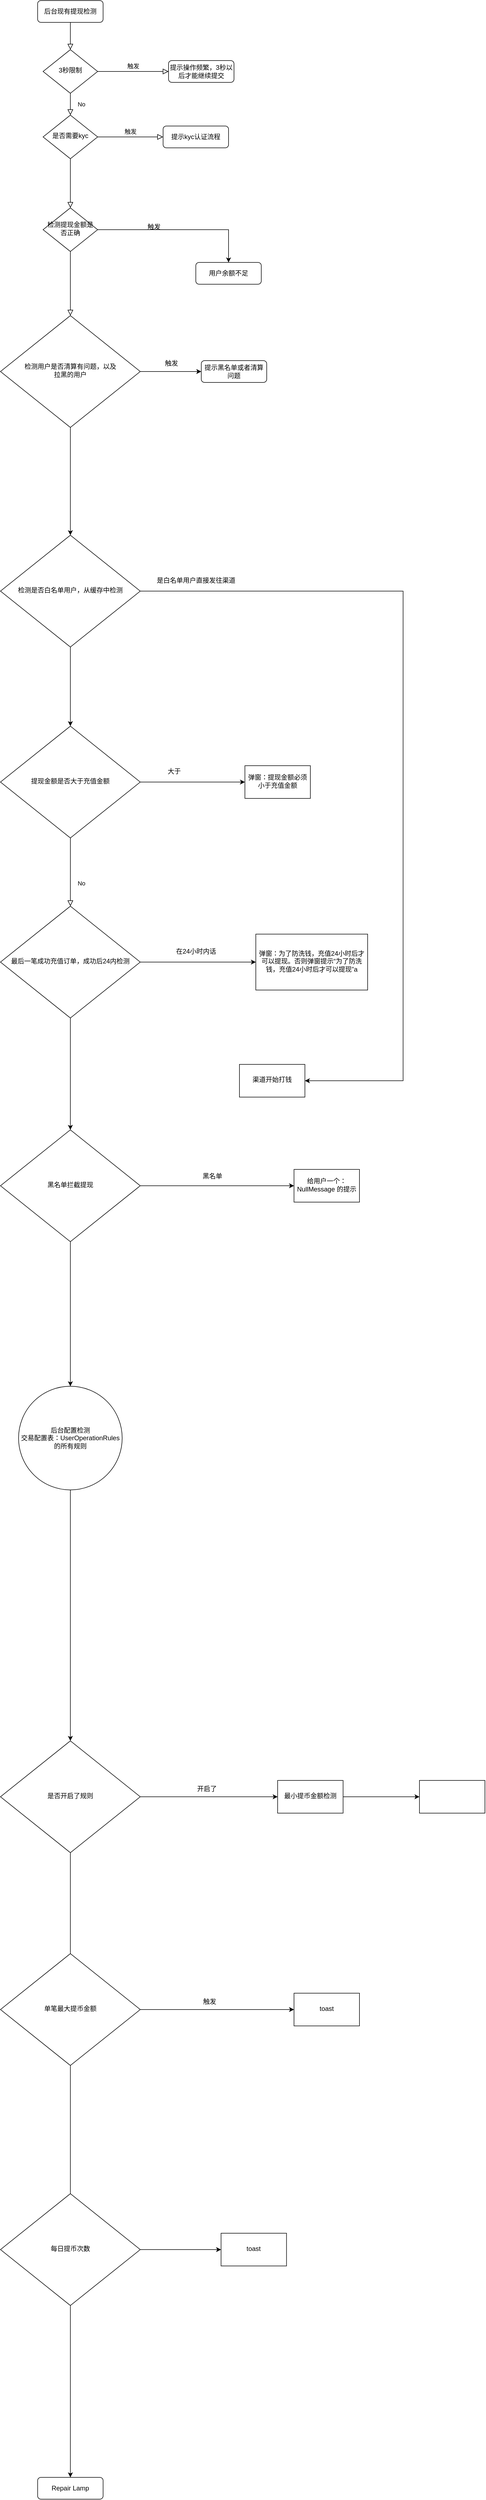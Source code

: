 <mxfile version="23.0.2" type="github">
  <diagram id="C5RBs43oDa-KdzZeNtuy" name="Page-1">
    <mxGraphModel dx="1314" dy="840" grid="1" gridSize="10" guides="1" tooltips="1" connect="1" arrows="1" fold="1" page="1" pageScale="1" pageWidth="827" pageHeight="1169" math="0" shadow="0">
      <root>
        <mxCell id="WIyWlLk6GJQsqaUBKTNV-0" />
        <mxCell id="WIyWlLk6GJQsqaUBKTNV-1" parent="WIyWlLk6GJQsqaUBKTNV-0" />
        <mxCell id="WIyWlLk6GJQsqaUBKTNV-2" value="" style="rounded=0;html=1;jettySize=auto;orthogonalLoop=1;fontSize=11;endArrow=block;endFill=0;endSize=8;strokeWidth=1;shadow=0;labelBackgroundColor=none;edgeStyle=orthogonalEdgeStyle;" parent="WIyWlLk6GJQsqaUBKTNV-1" source="WIyWlLk6GJQsqaUBKTNV-3" target="WIyWlLk6GJQsqaUBKTNV-6" edge="1">
          <mxGeometry relative="1" as="geometry" />
        </mxCell>
        <mxCell id="WIyWlLk6GJQsqaUBKTNV-3" value="后台现有提现检测" style="rounded=1;whiteSpace=wrap;html=1;fontSize=12;glass=0;strokeWidth=1;shadow=0;" parent="WIyWlLk6GJQsqaUBKTNV-1" vertex="1">
          <mxGeometry x="160" y="80" width="120" height="40" as="geometry" />
        </mxCell>
        <mxCell id="WIyWlLk6GJQsqaUBKTNV-4" value="No" style="rounded=0;html=1;jettySize=auto;orthogonalLoop=1;fontSize=11;endArrow=block;endFill=0;endSize=8;strokeWidth=1;shadow=0;labelBackgroundColor=none;edgeStyle=orthogonalEdgeStyle;" parent="WIyWlLk6GJQsqaUBKTNV-1" source="WIyWlLk6GJQsqaUBKTNV-6" target="WIyWlLk6GJQsqaUBKTNV-10" edge="1">
          <mxGeometry y="20" relative="1" as="geometry">
            <mxPoint as="offset" />
          </mxGeometry>
        </mxCell>
        <mxCell id="WIyWlLk6GJQsqaUBKTNV-5" value="触发" style="edgeStyle=orthogonalEdgeStyle;rounded=0;html=1;jettySize=auto;orthogonalLoop=1;fontSize=11;endArrow=block;endFill=0;endSize=8;strokeWidth=1;shadow=0;labelBackgroundColor=none;" parent="WIyWlLk6GJQsqaUBKTNV-1" source="WIyWlLk6GJQsqaUBKTNV-6" target="WIyWlLk6GJQsqaUBKTNV-7" edge="1">
          <mxGeometry y="10" relative="1" as="geometry">
            <mxPoint as="offset" />
          </mxGeometry>
        </mxCell>
        <mxCell id="WIyWlLk6GJQsqaUBKTNV-6" value="3秒限制" style="rhombus;whiteSpace=wrap;html=1;shadow=0;fontFamily=Helvetica;fontSize=12;align=center;strokeWidth=1;spacing=6;spacingTop=-4;" parent="WIyWlLk6GJQsqaUBKTNV-1" vertex="1">
          <mxGeometry x="170" y="170" width="100" height="80" as="geometry" />
        </mxCell>
        <mxCell id="WIyWlLk6GJQsqaUBKTNV-7" value="提示操作频繁，3秒以后才能继续提交" style="rounded=1;whiteSpace=wrap;html=1;fontSize=12;glass=0;strokeWidth=1;shadow=0;" parent="WIyWlLk6GJQsqaUBKTNV-1" vertex="1">
          <mxGeometry x="400" y="190" width="120" height="40" as="geometry" />
        </mxCell>
        <mxCell id="WIyWlLk6GJQsqaUBKTNV-8" value="No" style="rounded=0;html=1;jettySize=auto;orthogonalLoop=1;fontSize=11;endArrow=block;endFill=0;endSize=8;strokeWidth=1;shadow=0;labelBackgroundColor=none;edgeStyle=orthogonalEdgeStyle;entryX=0.5;entryY=0;entryDx=0;entryDy=0;" parent="WIyWlLk6GJQsqaUBKTNV-1" source="le7CtPeld823Pj0fUWE6-14" target="le7CtPeld823Pj0fUWE6-19" edge="1">
          <mxGeometry x="0.336" y="20" relative="1" as="geometry">
            <mxPoint as="offset" />
            <mxPoint x="270" y="1710" as="targetPoint" />
          </mxGeometry>
        </mxCell>
        <mxCell id="WIyWlLk6GJQsqaUBKTNV-9" value="触发" style="edgeStyle=orthogonalEdgeStyle;rounded=0;html=1;jettySize=auto;orthogonalLoop=1;fontSize=11;endArrow=block;endFill=0;endSize=8;strokeWidth=1;shadow=0;labelBackgroundColor=none;" parent="WIyWlLk6GJQsqaUBKTNV-1" source="WIyWlLk6GJQsqaUBKTNV-10" target="WIyWlLk6GJQsqaUBKTNV-12" edge="1">
          <mxGeometry y="10" relative="1" as="geometry">
            <mxPoint as="offset" />
          </mxGeometry>
        </mxCell>
        <mxCell id="WIyWlLk6GJQsqaUBKTNV-10" value="是否需要kyc" style="rhombus;whiteSpace=wrap;html=1;shadow=0;fontFamily=Helvetica;fontSize=12;align=center;strokeWidth=1;spacing=6;spacingTop=-4;" parent="WIyWlLk6GJQsqaUBKTNV-1" vertex="1">
          <mxGeometry x="170" y="290" width="100" height="80" as="geometry" />
        </mxCell>
        <mxCell id="WIyWlLk6GJQsqaUBKTNV-11" value="Repair Lamp" style="rounded=1;whiteSpace=wrap;html=1;fontSize=12;glass=0;strokeWidth=1;shadow=0;" parent="WIyWlLk6GJQsqaUBKTNV-1" vertex="1">
          <mxGeometry x="160.02" y="4620" width="120" height="40" as="geometry" />
        </mxCell>
        <mxCell id="WIyWlLk6GJQsqaUBKTNV-12" value="提示kyc认证流程" style="rounded=1;whiteSpace=wrap;html=1;fontSize=12;glass=0;strokeWidth=1;shadow=0;" parent="WIyWlLk6GJQsqaUBKTNV-1" vertex="1">
          <mxGeometry x="390" y="310" width="120" height="40" as="geometry" />
        </mxCell>
        <mxCell id="le7CtPeld823Pj0fUWE6-1" value="" style="rounded=0;html=1;jettySize=auto;orthogonalLoop=1;fontSize=11;endArrow=block;endFill=0;endSize=8;strokeWidth=1;shadow=0;labelBackgroundColor=none;edgeStyle=orthogonalEdgeStyle;" edge="1" parent="WIyWlLk6GJQsqaUBKTNV-1" source="WIyWlLk6GJQsqaUBKTNV-10" target="le7CtPeld823Pj0fUWE6-0">
          <mxGeometry x="0.333" y="20" relative="1" as="geometry">
            <mxPoint as="offset" />
            <mxPoint x="220" y="370" as="sourcePoint" />
            <mxPoint x="220" y="545" as="targetPoint" />
          </mxGeometry>
        </mxCell>
        <mxCell id="le7CtPeld823Pj0fUWE6-4" value="" style="edgeStyle=orthogonalEdgeStyle;rounded=0;orthogonalLoop=1;jettySize=auto;html=1;" edge="1" parent="WIyWlLk6GJQsqaUBKTNV-1" source="le7CtPeld823Pj0fUWE6-0" target="le7CtPeld823Pj0fUWE6-3">
          <mxGeometry relative="1" as="geometry" />
        </mxCell>
        <mxCell id="le7CtPeld823Pj0fUWE6-0" value="检测提现金额是否正确" style="rhombus;whiteSpace=wrap;html=1;shadow=0;fontFamily=Helvetica;fontSize=12;align=center;strokeWidth=1;spacing=6;spacingTop=-4;" vertex="1" parent="WIyWlLk6GJQsqaUBKTNV-1">
          <mxGeometry x="170" y="460" width="100" height="80" as="geometry" />
        </mxCell>
        <mxCell id="le7CtPeld823Pj0fUWE6-3" value="用户余额不足" style="rounded=1;whiteSpace=wrap;html=1;fontSize=12;glass=0;strokeWidth=1;shadow=0;" vertex="1" parent="WIyWlLk6GJQsqaUBKTNV-1">
          <mxGeometry x="450" y="560" width="120" height="40" as="geometry" />
        </mxCell>
        <mxCell id="le7CtPeld823Pj0fUWE6-5" value="触发" style="text;html=1;align=center;verticalAlign=middle;resizable=0;points=[];autosize=1;strokeColor=none;fillColor=none;" vertex="1" parent="WIyWlLk6GJQsqaUBKTNV-1">
          <mxGeometry x="348.13" y="480" width="50" height="30" as="geometry" />
        </mxCell>
        <mxCell id="le7CtPeld823Pj0fUWE6-8" value="" style="edgeStyle=orthogonalEdgeStyle;rounded=0;orthogonalLoop=1;jettySize=auto;html=1;" edge="1" parent="WIyWlLk6GJQsqaUBKTNV-1" source="le7CtPeld823Pj0fUWE6-6" target="le7CtPeld823Pj0fUWE6-7">
          <mxGeometry relative="1" as="geometry" />
        </mxCell>
        <mxCell id="le7CtPeld823Pj0fUWE6-6" value="检测用户是否清算有问题，以及&lt;br&gt;拉黑的用户" style="rhombus;whiteSpace=wrap;html=1;shadow=0;fontFamily=Helvetica;fontSize=12;align=center;strokeWidth=1;spacing=6;spacingTop=-4;" vertex="1" parent="WIyWlLk6GJQsqaUBKTNV-1">
          <mxGeometry x="91.88" y="657.5" width="256.25" height="205" as="geometry" />
        </mxCell>
        <mxCell id="le7CtPeld823Pj0fUWE6-7" value="提示黑名单或者清算问题" style="rounded=1;whiteSpace=wrap;html=1;fontSize=12;glass=0;strokeWidth=1;shadow=0;" vertex="1" parent="WIyWlLk6GJQsqaUBKTNV-1">
          <mxGeometry x="460" y="740" width="120" height="40" as="geometry" />
        </mxCell>
        <mxCell id="le7CtPeld823Pj0fUWE6-9" value="触发" style="text;html=1;align=center;verticalAlign=middle;resizable=0;points=[];autosize=1;strokeColor=none;fillColor=none;" vertex="1" parent="WIyWlLk6GJQsqaUBKTNV-1">
          <mxGeometry x="380" y="730" width="50" height="30" as="geometry" />
        </mxCell>
        <mxCell id="le7CtPeld823Pj0fUWE6-12" value="" style="edgeStyle=orthogonalEdgeStyle;rounded=0;orthogonalLoop=1;jettySize=auto;html=1;" edge="1" parent="WIyWlLk6GJQsqaUBKTNV-1" source="le7CtPeld823Pj0fUWE6-10" target="le7CtPeld823Pj0fUWE6-11">
          <mxGeometry relative="1" as="geometry">
            <Array as="points">
              <mxPoint x="830" y="1163" />
              <mxPoint x="830" y="2060" />
            </Array>
          </mxGeometry>
        </mxCell>
        <mxCell id="le7CtPeld823Pj0fUWE6-10" value="检测是否白名单用户，从缓存中检测&lt;br&gt;" style="rhombus;whiteSpace=wrap;html=1;shadow=0;fontFamily=Helvetica;fontSize=12;align=center;strokeWidth=1;spacing=6;spacingTop=-4;" vertex="1" parent="WIyWlLk6GJQsqaUBKTNV-1">
          <mxGeometry x="91.88" y="1060" width="256.25" height="205" as="geometry" />
        </mxCell>
        <mxCell id="le7CtPeld823Pj0fUWE6-11" value="渠道开始打钱" style="whiteSpace=wrap;html=1;shadow=0;strokeWidth=1;spacing=6;spacingTop=-4;" vertex="1" parent="WIyWlLk6GJQsqaUBKTNV-1">
          <mxGeometry x="530.005" y="2030" width="120" height="60" as="geometry" />
        </mxCell>
        <mxCell id="le7CtPeld823Pj0fUWE6-13" value="是白名单用户直接发往渠道" style="text;html=1;align=center;verticalAlign=middle;resizable=0;points=[];autosize=1;strokeColor=none;fillColor=none;" vertex="1" parent="WIyWlLk6GJQsqaUBKTNV-1">
          <mxGeometry x="365" y="1128" width="170" height="30" as="geometry" />
        </mxCell>
        <mxCell id="le7CtPeld823Pj0fUWE6-15" value="" style="rounded=0;html=1;jettySize=auto;orthogonalLoop=1;fontSize=11;endArrow=block;endFill=0;endSize=8;strokeWidth=1;shadow=0;labelBackgroundColor=none;edgeStyle=orthogonalEdgeStyle;" edge="1" parent="WIyWlLk6GJQsqaUBKTNV-1" source="le7CtPeld823Pj0fUWE6-0" target="le7CtPeld823Pj0fUWE6-6">
          <mxGeometry x="0.336" y="20" relative="1" as="geometry">
            <mxPoint as="offset" />
            <mxPoint x="220" y="540" as="sourcePoint" />
            <mxPoint x="310" y="1040" as="targetPoint" />
          </mxGeometry>
        </mxCell>
        <mxCell id="le7CtPeld823Pj0fUWE6-17" value="" style="edgeStyle=orthogonalEdgeStyle;rounded=0;orthogonalLoop=1;jettySize=auto;html=1;" edge="1" parent="WIyWlLk6GJQsqaUBKTNV-1" source="le7CtPeld823Pj0fUWE6-14" target="le7CtPeld823Pj0fUWE6-16">
          <mxGeometry relative="1" as="geometry" />
        </mxCell>
        <mxCell id="le7CtPeld823Pj0fUWE6-14" value="提现金额是否大于充值金额" style="rhombus;whiteSpace=wrap;html=1;shadow=0;fontFamily=Helvetica;fontSize=12;align=center;strokeWidth=1;spacing=6;spacingTop=-4;" vertex="1" parent="WIyWlLk6GJQsqaUBKTNV-1">
          <mxGeometry x="91.88" y="1410" width="256.25" height="205" as="geometry" />
        </mxCell>
        <mxCell id="le7CtPeld823Pj0fUWE6-16" value="弹窗：提现金额必须小于充值金额" style="whiteSpace=wrap;html=1;shadow=0;strokeWidth=1;spacing=6;spacingTop=-4;" vertex="1" parent="WIyWlLk6GJQsqaUBKTNV-1">
          <mxGeometry x="540.005" y="1482.5" width="120" height="60" as="geometry" />
        </mxCell>
        <mxCell id="le7CtPeld823Pj0fUWE6-18" value="大于" style="text;html=1;align=center;verticalAlign=middle;resizable=0;points=[];autosize=1;strokeColor=none;fillColor=none;" vertex="1" parent="WIyWlLk6GJQsqaUBKTNV-1">
          <mxGeometry x="385" y="1478" width="50" height="30" as="geometry" />
        </mxCell>
        <mxCell id="le7CtPeld823Pj0fUWE6-28" value="" style="edgeStyle=orthogonalEdgeStyle;rounded=0;orthogonalLoop=1;jettySize=auto;html=1;" edge="1" parent="WIyWlLk6GJQsqaUBKTNV-1" source="le7CtPeld823Pj0fUWE6-19" target="le7CtPeld823Pj0fUWE6-27">
          <mxGeometry relative="1" as="geometry" />
        </mxCell>
        <mxCell id="le7CtPeld823Pj0fUWE6-19" value="最后一笔成功充值订单，成功后24内检测" style="rhombus;whiteSpace=wrap;html=1;shadow=0;fontFamily=Helvetica;fontSize=12;align=center;strokeWidth=1;spacing=6;spacingTop=-4;" vertex="1" parent="WIyWlLk6GJQsqaUBKTNV-1">
          <mxGeometry x="91.88" y="1740" width="256.25" height="205" as="geometry" />
        </mxCell>
        <mxCell id="le7CtPeld823Pj0fUWE6-24" value="" style="endArrow=classic;html=1;rounded=0;exitX=0.5;exitY=1;exitDx=0;exitDy=0;" edge="1" parent="WIyWlLk6GJQsqaUBKTNV-1" source="le7CtPeld823Pj0fUWE6-10" target="le7CtPeld823Pj0fUWE6-14">
          <mxGeometry width="50" height="50" relative="1" as="geometry">
            <mxPoint x="330" y="1280" as="sourcePoint" />
            <mxPoint x="380" y="1230" as="targetPoint" />
          </mxGeometry>
        </mxCell>
        <mxCell id="le7CtPeld823Pj0fUWE6-25" value="" style="endArrow=classic;html=1;rounded=0;exitX=0.5;exitY=1;exitDx=0;exitDy=0;entryX=0.5;entryY=0;entryDx=0;entryDy=0;" edge="1" parent="WIyWlLk6GJQsqaUBKTNV-1" source="le7CtPeld823Pj0fUWE6-34" target="WIyWlLk6GJQsqaUBKTNV-11">
          <mxGeometry width="50" height="50" relative="1" as="geometry">
            <mxPoint x="330.01" y="2660" as="sourcePoint" />
            <mxPoint x="380.01" y="2610" as="targetPoint" />
          </mxGeometry>
        </mxCell>
        <mxCell id="le7CtPeld823Pj0fUWE6-26" value="" style="endArrow=classic;html=1;rounded=0;exitX=0.5;exitY=1;exitDx=0;exitDy=0;entryX=0.5;entryY=0;entryDx=0;entryDy=0;" edge="1" parent="WIyWlLk6GJQsqaUBKTNV-1" source="le7CtPeld823Pj0fUWE6-6" target="le7CtPeld823Pj0fUWE6-10">
          <mxGeometry width="50" height="50" relative="1" as="geometry">
            <mxPoint x="330" y="750" as="sourcePoint" />
            <mxPoint x="380" y="700" as="targetPoint" />
          </mxGeometry>
        </mxCell>
        <mxCell id="le7CtPeld823Pj0fUWE6-27" value="弹窗：为了防洗钱，充值24小时后才可以提现。否则弹窗提示“为了防洗钱，充值24小时后才可以提现”a" style="whiteSpace=wrap;html=1;shadow=0;strokeWidth=1;spacing=6;spacingTop=-4;" vertex="1" parent="WIyWlLk6GJQsqaUBKTNV-1">
          <mxGeometry x="560" y="1791.25" width="205" height="102.5" as="geometry" />
        </mxCell>
        <mxCell id="le7CtPeld823Pj0fUWE6-29" value="在24小时内话" style="text;html=1;align=center;verticalAlign=middle;resizable=0;points=[];autosize=1;strokeColor=none;fillColor=none;" vertex="1" parent="WIyWlLk6GJQsqaUBKTNV-1">
          <mxGeometry x="400" y="1808" width="100" height="30" as="geometry" />
        </mxCell>
        <mxCell id="le7CtPeld823Pj0fUWE6-32" value="" style="edgeStyle=orthogonalEdgeStyle;rounded=0;orthogonalLoop=1;jettySize=auto;html=1;" edge="1" parent="WIyWlLk6GJQsqaUBKTNV-1" source="le7CtPeld823Pj0fUWE6-30" target="le7CtPeld823Pj0fUWE6-31">
          <mxGeometry relative="1" as="geometry" />
        </mxCell>
        <mxCell id="le7CtPeld823Pj0fUWE6-30" value="黑名单拦截提现" style="rhombus;whiteSpace=wrap;html=1;shadow=0;fontFamily=Helvetica;fontSize=12;align=center;strokeWidth=1;spacing=6;spacingTop=-4;" vertex="1" parent="WIyWlLk6GJQsqaUBKTNV-1">
          <mxGeometry x="91.87" y="2150" width="256.25" height="205" as="geometry" />
        </mxCell>
        <mxCell id="le7CtPeld823Pj0fUWE6-31" value="给用户一个：NullMessage 的提示" style="whiteSpace=wrap;html=1;shadow=0;strokeWidth=1;spacing=6;spacingTop=-4;" vertex="1" parent="WIyWlLk6GJQsqaUBKTNV-1">
          <mxGeometry x="630.005" y="2222.5" width="120" height="60" as="geometry" />
        </mxCell>
        <mxCell id="le7CtPeld823Pj0fUWE6-33" value="黑名单" style="text;html=1;align=center;verticalAlign=middle;resizable=0;points=[];autosize=1;strokeColor=none;fillColor=none;" vertex="1" parent="WIyWlLk6GJQsqaUBKTNV-1">
          <mxGeometry x="450" y="2220" width="60" height="30" as="geometry" />
        </mxCell>
        <mxCell id="le7CtPeld823Pj0fUWE6-35" value="" style="endArrow=classic;html=1;rounded=0;exitX=0.5;exitY=1;exitDx=0;exitDy=0;entryX=0.5;entryY=0;entryDx=0;entryDy=0;" edge="1" parent="WIyWlLk6GJQsqaUBKTNV-1" source="le7CtPeld823Pj0fUWE6-46" target="le7CtPeld823Pj0fUWE6-34">
          <mxGeometry width="50" height="50" relative="1" as="geometry">
            <mxPoint x="220" y="1945" as="sourcePoint" />
            <mxPoint x="220" y="3430" as="targetPoint" />
          </mxGeometry>
        </mxCell>
        <mxCell id="le7CtPeld823Pj0fUWE6-37" value="" style="edgeStyle=orthogonalEdgeStyle;rounded=0;orthogonalLoop=1;jettySize=auto;html=1;" edge="1" parent="WIyWlLk6GJQsqaUBKTNV-1" source="le7CtPeld823Pj0fUWE6-34" target="le7CtPeld823Pj0fUWE6-36">
          <mxGeometry relative="1" as="geometry" />
        </mxCell>
        <mxCell id="le7CtPeld823Pj0fUWE6-34" value="是否开启了规则" style="rhombus;whiteSpace=wrap;html=1;shadow=0;fontFamily=Helvetica;fontSize=12;align=center;strokeWidth=1;spacing=6;spacingTop=-4;" vertex="1" parent="WIyWlLk6GJQsqaUBKTNV-1">
          <mxGeometry x="91.88" y="3270" width="256.25" height="205" as="geometry" />
        </mxCell>
        <mxCell id="le7CtPeld823Pj0fUWE6-50" value="" style="edgeStyle=orthogonalEdgeStyle;rounded=0;orthogonalLoop=1;jettySize=auto;html=1;" edge="1" parent="WIyWlLk6GJQsqaUBKTNV-1" source="le7CtPeld823Pj0fUWE6-36" target="le7CtPeld823Pj0fUWE6-49">
          <mxGeometry relative="1" as="geometry" />
        </mxCell>
        <mxCell id="le7CtPeld823Pj0fUWE6-36" value="最小提币金额检测" style="whiteSpace=wrap;html=1;shadow=0;strokeWidth=1;spacing=6;spacingTop=-4;" vertex="1" parent="WIyWlLk6GJQsqaUBKTNV-1">
          <mxGeometry x="599.995" y="3342.5" width="120" height="60" as="geometry" />
        </mxCell>
        <mxCell id="le7CtPeld823Pj0fUWE6-41" value="" style="edgeStyle=orthogonalEdgeStyle;rounded=0;orthogonalLoop=1;jettySize=auto;html=1;" edge="1" parent="WIyWlLk6GJQsqaUBKTNV-1" source="le7CtPeld823Pj0fUWE6-39" target="le7CtPeld823Pj0fUWE6-40">
          <mxGeometry relative="1" as="geometry" />
        </mxCell>
        <mxCell id="le7CtPeld823Pj0fUWE6-39" value="单笔最大提币金额" style="rhombus;whiteSpace=wrap;html=1;shadow=0;fontFamily=Helvetica;fontSize=12;align=center;strokeWidth=1;spacing=6;spacingTop=-4;" vertex="1" parent="WIyWlLk6GJQsqaUBKTNV-1">
          <mxGeometry x="91.89" y="3660" width="256.25" height="205" as="geometry" />
        </mxCell>
        <mxCell id="le7CtPeld823Pj0fUWE6-40" value="toast" style="whiteSpace=wrap;html=1;shadow=0;strokeWidth=1;spacing=6;spacingTop=-4;" vertex="1" parent="WIyWlLk6GJQsqaUBKTNV-1">
          <mxGeometry x="630.015" y="3732.5" width="120" height="60" as="geometry" />
        </mxCell>
        <mxCell id="le7CtPeld823Pj0fUWE6-42" value="触发" style="text;html=1;align=center;verticalAlign=middle;resizable=0;points=[];autosize=1;strokeColor=none;fillColor=none;" vertex="1" parent="WIyWlLk6GJQsqaUBKTNV-1">
          <mxGeometry x="450.01" y="3732.5" width="50" height="30" as="geometry" />
        </mxCell>
        <mxCell id="le7CtPeld823Pj0fUWE6-45" value="" style="edgeStyle=orthogonalEdgeStyle;rounded=0;orthogonalLoop=1;jettySize=auto;html=1;" edge="1" parent="WIyWlLk6GJQsqaUBKTNV-1" source="le7CtPeld823Pj0fUWE6-43" target="le7CtPeld823Pj0fUWE6-44">
          <mxGeometry relative="1" as="geometry" />
        </mxCell>
        <mxCell id="le7CtPeld823Pj0fUWE6-43" value="每日提币次数" style="rhombus;whiteSpace=wrap;html=1;shadow=0;fontFamily=Helvetica;fontSize=12;align=center;strokeWidth=1;spacing=6;spacingTop=-4;" vertex="1" parent="WIyWlLk6GJQsqaUBKTNV-1">
          <mxGeometry x="91.9" y="4100" width="256.25" height="205" as="geometry" />
        </mxCell>
        <mxCell id="le7CtPeld823Pj0fUWE6-44" value="toast" style="whiteSpace=wrap;html=1;shadow=0;strokeWidth=1;spacing=6;spacingTop=-4;" vertex="1" parent="WIyWlLk6GJQsqaUBKTNV-1">
          <mxGeometry x="496.275" y="4172.5" width="120" height="60" as="geometry" />
        </mxCell>
        <mxCell id="le7CtPeld823Pj0fUWE6-47" value="" style="endArrow=classic;html=1;rounded=0;exitX=0.5;exitY=1;exitDx=0;exitDy=0;entryX=0.5;entryY=0;entryDx=0;entryDy=0;" edge="1" parent="WIyWlLk6GJQsqaUBKTNV-1" source="le7CtPeld823Pj0fUWE6-19" target="le7CtPeld823Pj0fUWE6-30">
          <mxGeometry width="50" height="50" relative="1" as="geometry">
            <mxPoint x="220" y="1945" as="sourcePoint" />
            <mxPoint x="220" y="3270" as="targetPoint" />
          </mxGeometry>
        </mxCell>
        <mxCell id="le7CtPeld823Pj0fUWE6-46" value="后台配置检测&lt;br&gt;交易配置表：UserOperationRules&lt;br&gt;的所有规则" style="ellipse;whiteSpace=wrap;html=1;aspect=fixed;" vertex="1" parent="WIyWlLk6GJQsqaUBKTNV-1">
          <mxGeometry x="125" y="2620" width="190" height="190" as="geometry" />
        </mxCell>
        <mxCell id="le7CtPeld823Pj0fUWE6-48" value="" style="endArrow=classic;html=1;rounded=0;exitX=0.5;exitY=1;exitDx=0;exitDy=0;entryX=0.5;entryY=0;entryDx=0;entryDy=0;" edge="1" parent="WIyWlLk6GJQsqaUBKTNV-1" source="le7CtPeld823Pj0fUWE6-30" target="le7CtPeld823Pj0fUWE6-46">
          <mxGeometry width="50" height="50" relative="1" as="geometry">
            <mxPoint x="190" y="2440" as="sourcePoint" />
            <mxPoint x="240" y="2390" as="targetPoint" />
          </mxGeometry>
        </mxCell>
        <mxCell id="le7CtPeld823Pj0fUWE6-49" value="" style="whiteSpace=wrap;html=1;shadow=0;strokeWidth=1;spacing=6;spacingTop=-4;" vertex="1" parent="WIyWlLk6GJQsqaUBKTNV-1">
          <mxGeometry x="860.005" y="3342.5" width="120" height="60" as="geometry" />
        </mxCell>
        <mxCell id="le7CtPeld823Pj0fUWE6-51" value="开启了" style="text;html=1;align=center;verticalAlign=middle;resizable=0;points=[];autosize=1;strokeColor=none;fillColor=none;" vertex="1" parent="WIyWlLk6GJQsqaUBKTNV-1">
          <mxGeometry x="440.01" y="3342.5" width="60" height="30" as="geometry" />
        </mxCell>
      </root>
    </mxGraphModel>
  </diagram>
</mxfile>
